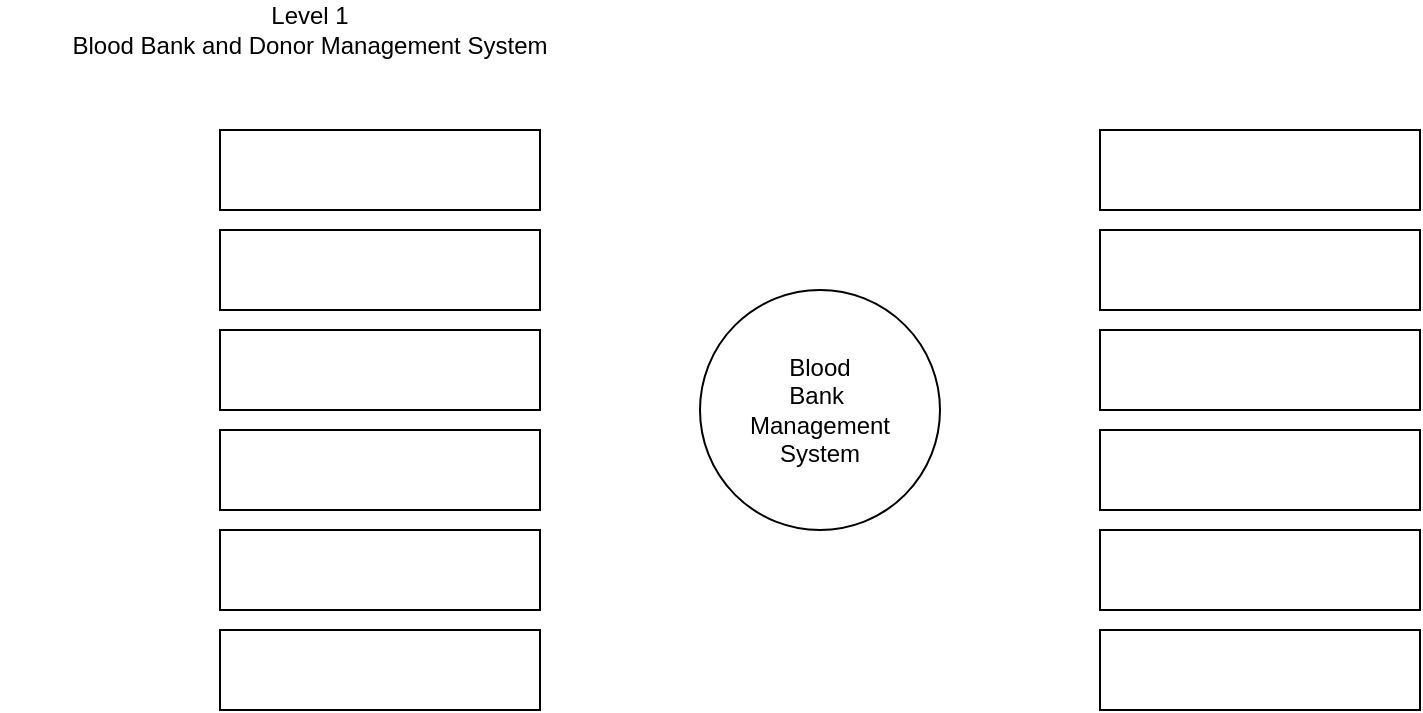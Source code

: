 <mxfile version="13.6.6" type="github"><diagram id="0N9GcTCLs40PsIx27nu9" name="Page-1"><mxGraphModel dx="868" dy="482" grid="1" gridSize="10" guides="1" tooltips="1" connect="1" arrows="1" fold="1" page="1" pageScale="1" pageWidth="850" pageHeight="1100" math="0" shadow="0"><root><mxCell id="0"/><mxCell id="1" parent="0"/><mxCell id="ZrmOziMJZViyUHCKc2ST-1" value="Level 1&lt;br&gt;Blood Bank and Donor Management System" style="text;html=1;strokeColor=none;fillColor=none;align=center;verticalAlign=middle;whiteSpace=wrap;rounded=0;" parent="1" vertex="1"><mxGeometry x="10" y="50" width="310" height="20" as="geometry"/></mxCell><mxCell id="ZrmOziMJZViyUHCKc2ST-2" value="Blood&lt;br&gt;Bank&amp;nbsp;&lt;br&gt;Management&lt;br&gt;System" style="ellipse;whiteSpace=wrap;html=1;aspect=fixed;" parent="1" vertex="1"><mxGeometry x="360" y="190" width="120" height="120" as="geometry"/></mxCell><mxCell id="56nRF85Pk3SCUOcTt5Zv-1" value="" style="rounded=0;whiteSpace=wrap;html=1;" vertex="1" parent="1"><mxGeometry x="560" y="110" width="160" height="40" as="geometry"/></mxCell><mxCell id="56nRF85Pk3SCUOcTt5Zv-2" value="" style="rounded=0;whiteSpace=wrap;html=1;" vertex="1" parent="1"><mxGeometry x="560" y="160" width="160" height="40" as="geometry"/></mxCell><mxCell id="56nRF85Pk3SCUOcTt5Zv-3" value="" style="rounded=0;whiteSpace=wrap;html=1;" vertex="1" parent="1"><mxGeometry x="560" y="210" width="160" height="40" as="geometry"/></mxCell><mxCell id="56nRF85Pk3SCUOcTt5Zv-4" value="" style="rounded=0;whiteSpace=wrap;html=1;" vertex="1" parent="1"><mxGeometry x="560" y="260" width="160" height="40" as="geometry"/></mxCell><mxCell id="56nRF85Pk3SCUOcTt5Zv-5" value="" style="rounded=0;whiteSpace=wrap;html=1;" vertex="1" parent="1"><mxGeometry x="560" y="360" width="160" height="40" as="geometry"/></mxCell><mxCell id="56nRF85Pk3SCUOcTt5Zv-6" value="" style="rounded=0;whiteSpace=wrap;html=1;" vertex="1" parent="1"><mxGeometry x="560" y="310" width="160" height="40" as="geometry"/></mxCell><mxCell id="56nRF85Pk3SCUOcTt5Zv-7" value="" style="rounded=0;whiteSpace=wrap;html=1;" vertex="1" parent="1"><mxGeometry x="120" y="360" width="160" height="40" as="geometry"/></mxCell><mxCell id="56nRF85Pk3SCUOcTt5Zv-8" value="" style="rounded=0;whiteSpace=wrap;html=1;" vertex="1" parent="1"><mxGeometry x="120" y="310" width="160" height="40" as="geometry"/></mxCell><mxCell id="56nRF85Pk3SCUOcTt5Zv-9" value="" style="rounded=0;whiteSpace=wrap;html=1;" vertex="1" parent="1"><mxGeometry x="120" y="260" width="160" height="40" as="geometry"/></mxCell><mxCell id="56nRF85Pk3SCUOcTt5Zv-10" value="" style="rounded=0;whiteSpace=wrap;html=1;" vertex="1" parent="1"><mxGeometry x="120" y="110" width="160" height="40" as="geometry"/></mxCell><mxCell id="56nRF85Pk3SCUOcTt5Zv-11" value="" style="rounded=0;whiteSpace=wrap;html=1;" vertex="1" parent="1"><mxGeometry x="120" y="160" width="160" height="40" as="geometry"/></mxCell><mxCell id="56nRF85Pk3SCUOcTt5Zv-12" value="" style="rounded=0;whiteSpace=wrap;html=1;" vertex="1" parent="1"><mxGeometry x="120" y="210" width="160" height="40" as="geometry"/></mxCell></root></mxGraphModel></diagram></mxfile>